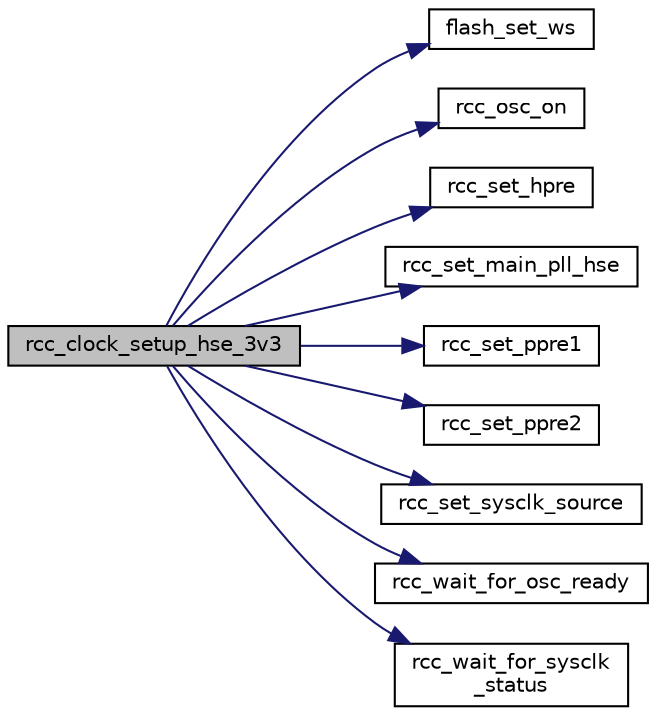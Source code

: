 digraph "rcc_clock_setup_hse_3v3"
{
  edge [fontname="Helvetica",fontsize="10",labelfontname="Helvetica",labelfontsize="10"];
  node [fontname="Helvetica",fontsize="10",shape=record];
  rankdir="LR";
  Node1 [label="rcc_clock_setup_hse_3v3",height=0.2,width=0.4,color="black", fillcolor="grey75", style="filled", fontcolor="black"];
  Node1 -> Node2 [color="midnightblue",fontsize="10",style="solid",fontname="Helvetica"];
  Node2 [label="flash_set_ws",height=0.2,width=0.4,color="black", fillcolor="white", style="filled",URL="$group__flash__defines.html#ga9347b16d27d64b79f507dc9cad8633b2",tooltip="Set the Number of Wait States. "];
  Node1 -> Node3 [color="midnightblue",fontsize="10",style="solid",fontname="Helvetica"];
  Node3 [label="rcc_osc_on",height=0.2,width=0.4,color="black", fillcolor="white", style="filled",URL="$group__rcc__file.html#ga8dbd64d58e019803bf109609203d1afd"];
  Node1 -> Node4 [color="midnightblue",fontsize="10",style="solid",fontname="Helvetica"];
  Node4 [label="rcc_set_hpre",height=0.2,width=0.4,color="black", fillcolor="white", style="filled",URL="$group__rcc__file.html#gae192b2cd0f37124db5ed76d599a5671b"];
  Node1 -> Node5 [color="midnightblue",fontsize="10",style="solid",fontname="Helvetica"];
  Node5 [label="rcc_set_main_pll_hse",height=0.2,width=0.4,color="black", fillcolor="white", style="filled",URL="$group__rcc__file.html#gac9cad56153485b68efc5c3b444beddd4"];
  Node1 -> Node6 [color="midnightblue",fontsize="10",style="solid",fontname="Helvetica"];
  Node6 [label="rcc_set_ppre1",height=0.2,width=0.4,color="black", fillcolor="white", style="filled",URL="$group__rcc__file.html#gaaf1b9174131b00a7014c0328a53a65a1"];
  Node1 -> Node7 [color="midnightblue",fontsize="10",style="solid",fontname="Helvetica"];
  Node7 [label="rcc_set_ppre2",height=0.2,width=0.4,color="black", fillcolor="white", style="filled",URL="$group__rcc__file.html#gac40c9478480f3a44c381c15482a563cd"];
  Node1 -> Node8 [color="midnightblue",fontsize="10",style="solid",fontname="Helvetica"];
  Node8 [label="rcc_set_sysclk_source",height=0.2,width=0.4,color="black", fillcolor="white", style="filled",URL="$group__rcc__file.html#ga2c291271812c333d975807cd5ec99a36"];
  Node1 -> Node9 [color="midnightblue",fontsize="10",style="solid",fontname="Helvetica"];
  Node9 [label="rcc_wait_for_osc_ready",height=0.2,width=0.4,color="black", fillcolor="white", style="filled",URL="$group__rcc__file.html#ga0f9fac6ac510e119aebe5f62c53f073a"];
  Node1 -> Node10 [color="midnightblue",fontsize="10",style="solid",fontname="Helvetica"];
  Node10 [label="rcc_wait_for_sysclk\l_status",height=0.2,width=0.4,color="black", fillcolor="white", style="filled",URL="$group__rcc__file.html#ga6472eba195686b970de6216ab61ebd7c"];
}
